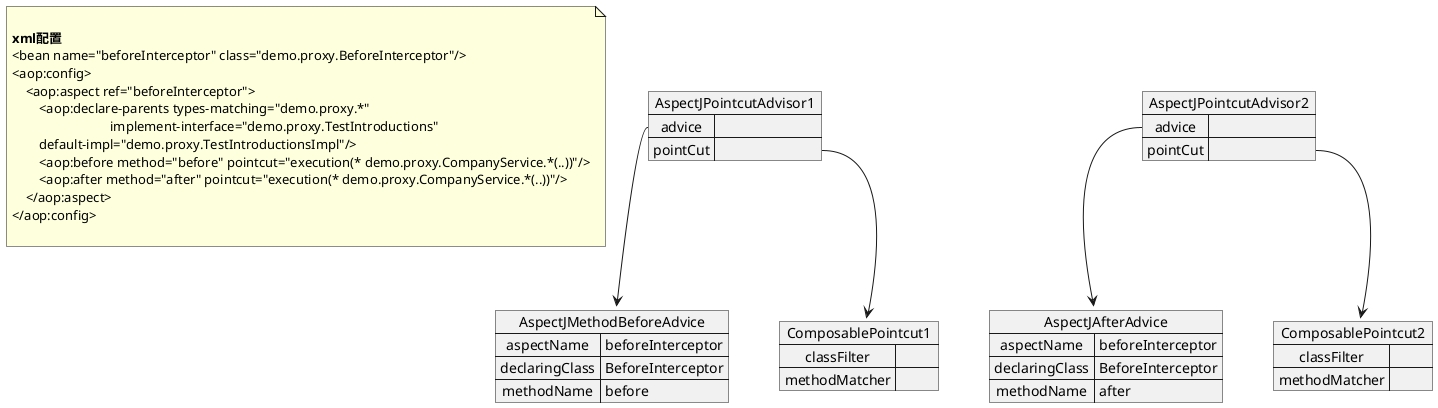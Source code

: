 @startuml
'https://plantuml.com/object-diagram

note as n1

**xml配置**
<bean name="beforeInterceptor" class="demo.proxy.BeforeInterceptor"/>
<aop:config>
    <aop:aspect ref="beforeInterceptor">
        <aop:declare-parents types-matching="demo.proxy.*"
                             implement-interface="demo.proxy.TestIntroductions"
        default-impl="demo.proxy.TestIntroductionsImpl"/>
        <aop:before method="before" pointcut="execution(* demo.proxy.CompanyService.*(..))"/>
        <aop:after method="after" pointcut="execution(* demo.proxy.CompanyService.*(..))"/>
    </aop:aspect>
</aop:config>

end note
map AspectJMethodBeforeAdvice{
    aspectName => beforeInterceptor
    declaringClass => BeforeInterceptor
    methodName => before
}
map ComposablePointcut1 {
    classFilter =>
    methodMatcher =>
}

map AspectJPointcutAdvisor1 {
    advice =>
    pointCut =>
}
AspectJPointcutAdvisor1::advice --> AspectJMethodBeforeAdvice
AspectJPointcutAdvisor1::pointCut --> ComposablePointcut1


map AspectJAfterAdvice{
    aspectName => beforeInterceptor
    declaringClass => BeforeInterceptor
    methodName => after
}
map ComposablePointcut2 {
    classFilter =>
    methodMatcher =>
}

map AspectJPointcutAdvisor2{
    advice =>
    pointCut =>
}
AspectJPointcutAdvisor2::advice --> AspectJAfterAdvice
AspectJPointcutAdvisor2::pointCut --> ComposablePointcut2


@enduml
